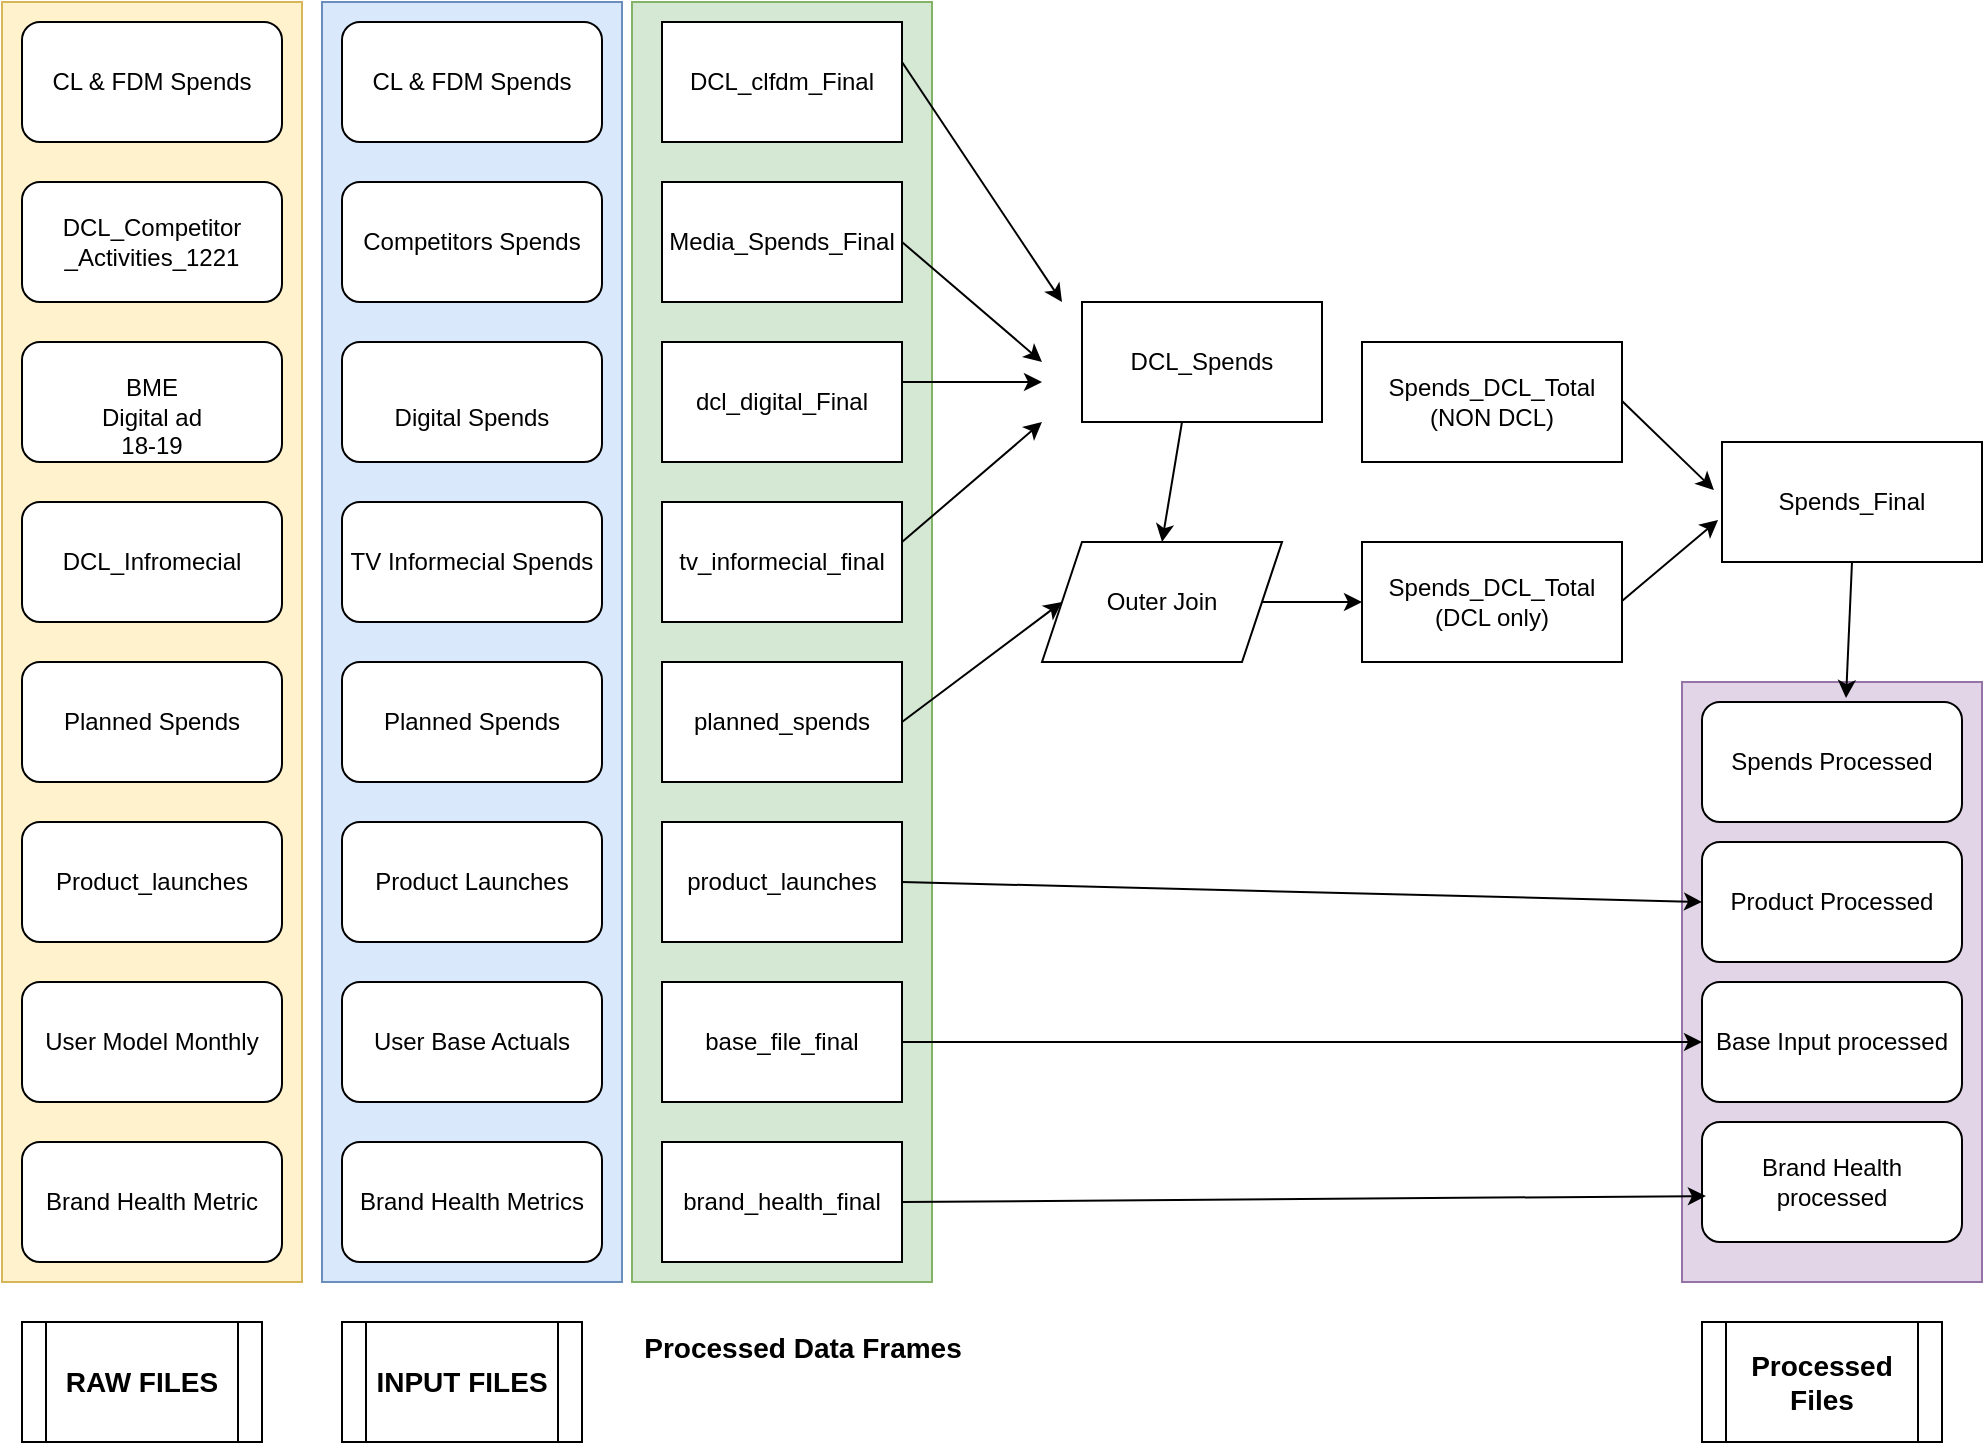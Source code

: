 <mxfile version="17.5.1" type="github">
  <diagram id="i9j07v5g3k-ooIdCJLPA" name="Page-1">
    <mxGraphModel dx="1440" dy="836" grid="1" gridSize="10" guides="1" tooltips="1" connect="1" arrows="1" fold="1" page="1" pageScale="2" pageWidth="850" pageHeight="1100" math="0" shadow="0">
      <root>
        <mxCell id="0" />
        <mxCell id="1" parent="0" />
        <mxCell id="6KyRZjtz5e4vfGwsw1wf-19" value="" style="rounded=0;whiteSpace=wrap;html=1;fillColor=#e1d5e7;strokeColor=#9673a6;" vertex="1" parent="1">
          <mxGeometry x="870" y="410" width="150" height="300" as="geometry" />
        </mxCell>
        <mxCell id="6KyRZjtz5e4vfGwsw1wf-9" value="" style="rounded=0;whiteSpace=wrap;html=1;fillColor=#dae8fc;strokeColor=#6c8ebf;" vertex="1" parent="1">
          <mxGeometry x="190" y="70" width="150" height="640" as="geometry" />
        </mxCell>
        <mxCell id="6KyRZjtz5e4vfGwsw1wf-10" value="" style="rounded=0;whiteSpace=wrap;html=1;fillColor=#d5e8d4;strokeColor=#82b366;" vertex="1" parent="1">
          <mxGeometry x="345" y="70" width="150" height="640" as="geometry" />
        </mxCell>
        <mxCell id="3AeFd26e3MOMKRz6KrFQ-24" value="DCL_Spends" style="rounded=0;whiteSpace=wrap;html=1;" parent="1" vertex="1">
          <mxGeometry x="570" y="220" width="120" height="60" as="geometry" />
        </mxCell>
        <mxCell id="3AeFd26e3MOMKRz6KrFQ-25" value="" style="endArrow=classic;html=1;rounded=0;" parent="1" edge="1">
          <mxGeometry width="50" height="50" relative="1" as="geometry">
            <mxPoint x="480" y="100" as="sourcePoint" />
            <mxPoint x="560" y="220" as="targetPoint" />
            <Array as="points" />
          </mxGeometry>
        </mxCell>
        <mxCell id="3AeFd26e3MOMKRz6KrFQ-26" value="" style="endArrow=classic;html=1;rounded=0;" parent="1" edge="1">
          <mxGeometry width="50" height="50" relative="1" as="geometry">
            <mxPoint x="480" y="190" as="sourcePoint" />
            <mxPoint x="550" y="250" as="targetPoint" />
            <Array as="points" />
          </mxGeometry>
        </mxCell>
        <mxCell id="3AeFd26e3MOMKRz6KrFQ-27" value="" style="endArrow=classic;html=1;rounded=0;" parent="1" edge="1">
          <mxGeometry width="50" height="50" relative="1" as="geometry">
            <mxPoint x="480" y="260" as="sourcePoint" />
            <mxPoint x="550" y="260" as="targetPoint" />
            <Array as="points" />
          </mxGeometry>
        </mxCell>
        <mxCell id="3AeFd26e3MOMKRz6KrFQ-28" value="" style="endArrow=classic;html=1;rounded=0;" parent="1" edge="1">
          <mxGeometry width="50" height="50" relative="1" as="geometry">
            <mxPoint x="480" y="340" as="sourcePoint" />
            <mxPoint x="550" y="280" as="targetPoint" />
            <Array as="points" />
          </mxGeometry>
        </mxCell>
        <mxCell id="3AeFd26e3MOMKRz6KrFQ-29" value="Outer Join" style="shape=parallelogram;perimeter=parallelogramPerimeter;whiteSpace=wrap;html=1;fixedSize=1;" parent="1" vertex="1">
          <mxGeometry x="550" y="340" width="120" height="60" as="geometry" />
        </mxCell>
        <mxCell id="3AeFd26e3MOMKRz6KrFQ-30" value="" style="endArrow=classic;html=1;rounded=0;exitX=1;exitY=0.5;exitDx=0;exitDy=0;entryX=0;entryY=0.5;entryDx=0;entryDy=0;" parent="1" source="3AeFd26e3MOMKRz6KrFQ-21" target="3AeFd26e3MOMKRz6KrFQ-29" edge="1">
          <mxGeometry width="50" height="50" relative="1" as="geometry">
            <mxPoint x="480" y="420" as="sourcePoint" />
            <mxPoint x="540" y="360" as="targetPoint" />
            <Array as="points" />
          </mxGeometry>
        </mxCell>
        <mxCell id="3AeFd26e3MOMKRz6KrFQ-31" value="" style="endArrow=classic;html=1;rounded=0;entryX=0.5;entryY=0;entryDx=0;entryDy=0;" parent="1" target="3AeFd26e3MOMKRz6KrFQ-29" edge="1">
          <mxGeometry width="50" height="50" relative="1" as="geometry">
            <mxPoint x="620" y="280" as="sourcePoint" />
            <mxPoint x="620" y="320" as="targetPoint" />
            <Array as="points" />
          </mxGeometry>
        </mxCell>
        <mxCell id="3AeFd26e3MOMKRz6KrFQ-32" value="" style="endArrow=classic;html=1;rounded=0;" parent="1" edge="1">
          <mxGeometry width="50" height="50" relative="1" as="geometry">
            <mxPoint x="660" y="370" as="sourcePoint" />
            <mxPoint x="710" y="370" as="targetPoint" />
            <Array as="points" />
          </mxGeometry>
        </mxCell>
        <mxCell id="3AeFd26e3MOMKRz6KrFQ-33" value="Spends_DCL_Total&lt;br&gt;(DCL only)" style="rounded=0;whiteSpace=wrap;html=1;" parent="1" vertex="1">
          <mxGeometry x="710" y="340" width="130" height="60" as="geometry" />
        </mxCell>
        <mxCell id="6KyRZjtz5e4vfGwsw1wf-2" value="Spends_DCL_Total&lt;br&gt;(NON DCL)" style="rounded=0;whiteSpace=wrap;html=1;" vertex="1" parent="1">
          <mxGeometry x="710" y="240" width="130" height="60" as="geometry" />
        </mxCell>
        <mxCell id="6KyRZjtz5e4vfGwsw1wf-3" value="Spends_Final" style="rounded=0;whiteSpace=wrap;html=1;" vertex="1" parent="1">
          <mxGeometry x="890" y="290" width="130" height="60" as="geometry" />
        </mxCell>
        <mxCell id="6KyRZjtz5e4vfGwsw1wf-4" value="" style="endArrow=classic;html=1;rounded=0;entryX=-0.031;entryY=0.4;entryDx=0;entryDy=0;entryPerimeter=0;" edge="1" parent="1" target="6KyRZjtz5e4vfGwsw1wf-3">
          <mxGeometry width="50" height="50" relative="1" as="geometry">
            <mxPoint x="840" y="269.5" as="sourcePoint" />
            <mxPoint x="890" y="269.5" as="targetPoint" />
            <Array as="points" />
          </mxGeometry>
        </mxCell>
        <mxCell id="6KyRZjtz5e4vfGwsw1wf-8" value="" style="rounded=0;whiteSpace=wrap;html=1;fillColor=#fff2cc;strokeColor=#d6b656;" vertex="1" parent="1">
          <mxGeometry x="30" y="70" width="150" height="640" as="geometry" />
        </mxCell>
        <mxCell id="6KyRZjtz5e4vfGwsw1wf-5" value="" style="endArrow=classic;html=1;rounded=0;entryX=-0.015;entryY=0.65;entryDx=0;entryDy=0;entryPerimeter=0;" edge="1" parent="1" target="6KyRZjtz5e4vfGwsw1wf-3">
          <mxGeometry width="50" height="50" relative="1" as="geometry">
            <mxPoint x="840" y="369.5" as="sourcePoint" />
            <mxPoint x="890" y="369.5" as="targetPoint" />
            <Array as="points" />
          </mxGeometry>
        </mxCell>
        <mxCell id="3AeFd26e3MOMKRz6KrFQ-1" value="CL &amp;amp; FDM Spends" style="rounded=1;whiteSpace=wrap;html=1;" parent="1" vertex="1">
          <mxGeometry x="40" y="80" width="130" height="60" as="geometry" />
        </mxCell>
        <mxCell id="3AeFd26e3MOMKRz6KrFQ-2" value="&lt;table border=&quot;0&quot; cellpadding=&quot;0&quot; cellspacing=&quot;0&quot; width=&quot;114&quot; style=&quot;border-collapse: collapse ; width: 86pt&quot;&gt;&lt;tbody&gt;&lt;tr style=&quot;height: 45.0pt&quot;&gt;  &lt;td height=&quot;60&quot; class=&quot;xl65&quot; width=&quot;114&quot; style=&quot;height: 45.0pt ; width: 86pt&quot;&gt;DCL_Competitor _Activities_1221&lt;/td&gt;&lt;/tr&gt;&lt;/tbody&gt;&lt;/table&gt;" style="rounded=1;whiteSpace=wrap;html=1;" parent="1" vertex="1">
          <mxGeometry x="40" y="160" width="130" height="60" as="geometry" />
        </mxCell>
        <mxCell id="3AeFd26e3MOMKRz6KrFQ-4" value="Brand Health Metric" style="rounded=1;whiteSpace=wrap;html=1;" parent="1" vertex="1">
          <mxGeometry x="40" y="640" width="130" height="60" as="geometry" />
        </mxCell>
        <mxCell id="3AeFd26e3MOMKRz6KrFQ-5" value="User Model Monthly" style="rounded=1;whiteSpace=wrap;html=1;" parent="1" vertex="1">
          <mxGeometry x="40" y="560" width="130" height="60" as="geometry" />
        </mxCell>
        <mxCell id="3AeFd26e3MOMKRz6KrFQ-6" value="Product_launches" style="rounded=1;whiteSpace=wrap;html=1;" parent="1" vertex="1">
          <mxGeometry x="40" y="480" width="130" height="60" as="geometry" />
        </mxCell>
        <mxCell id="3AeFd26e3MOMKRz6KrFQ-7" value="&lt;table border=&quot;0&quot; cellpadding=&quot;0&quot; cellspacing=&quot;0&quot; width=&quot;114&quot; style=&quot;border-collapse: collapse ; width: 86pt&quot;&gt;&lt;tbody&gt;&lt;tr style=&quot;height: 30.0pt&quot;&gt;&lt;br/&gt;  &lt;td height=&quot;40&quot; class=&quot;xl65&quot; width=&quot;114&quot; style=&quot;height: 30.0pt ; width: 86pt&quot;&gt;BME&lt;br/&gt;  Digital ad&lt;br&gt;18-19&lt;/td&gt;&lt;/tr&gt;&lt;/tbody&gt;&lt;/table&gt;" style="rounded=1;whiteSpace=wrap;html=1;" parent="1" vertex="1">
          <mxGeometry x="40" y="240" width="130" height="60" as="geometry" />
        </mxCell>
        <mxCell id="3AeFd26e3MOMKRz6KrFQ-8" value="DCL_Infromecial" style="rounded=1;whiteSpace=wrap;html=1;" parent="1" vertex="1">
          <mxGeometry x="40" y="320" width="130" height="60" as="geometry" />
        </mxCell>
        <mxCell id="3AeFd26e3MOMKRz6KrFQ-9" value="User Base Actuals" style="rounded=1;whiteSpace=wrap;html=1;" parent="1" vertex="1">
          <mxGeometry x="200" y="560" width="130" height="60" as="geometry" />
        </mxCell>
        <mxCell id="3AeFd26e3MOMKRz6KrFQ-10" value="Competitors Spends" style="rounded=1;whiteSpace=wrap;html=1;" parent="1" vertex="1">
          <mxGeometry x="200" y="160" width="130" height="60" as="geometry" />
        </mxCell>
        <mxCell id="3AeFd26e3MOMKRz6KrFQ-11" value="CL &amp;amp; FDM Spends" style="rounded=1;whiteSpace=wrap;html=1;" parent="1" vertex="1">
          <mxGeometry x="200" y="80" width="130" height="60" as="geometry" />
        </mxCell>
        <mxCell id="3AeFd26e3MOMKRz6KrFQ-12" value="&lt;br&gt;&lt;table border=&quot;0&quot; cellpadding=&quot;0&quot; cellspacing=&quot;0&quot; width=&quot;114&quot; style=&quot;border-collapse: collapse ; width: 86pt&quot;&gt;&lt;tbody&gt;&lt;tr style=&quot;height: 30.0pt&quot;&gt;  &lt;td height=&quot;40&quot; class=&quot;xl65&quot; width=&quot;114&quot; style=&quot;height: 30.0pt ; width: 86pt&quot;&gt;Digital Spends&lt;/td&gt;&lt;/tr&gt;&lt;/tbody&gt;&lt;/table&gt;" style="rounded=1;whiteSpace=wrap;html=1;" parent="1" vertex="1">
          <mxGeometry x="200" y="240" width="130" height="60" as="geometry" />
        </mxCell>
        <mxCell id="3AeFd26e3MOMKRz6KrFQ-13" value="TV Informecial Spends" style="rounded=1;whiteSpace=wrap;html=1;" parent="1" vertex="1">
          <mxGeometry x="200" y="320" width="130" height="60" as="geometry" />
        </mxCell>
        <mxCell id="3AeFd26e3MOMKRz6KrFQ-14" value="Planned Spends" style="rounded=1;whiteSpace=wrap;html=1;" parent="1" vertex="1">
          <mxGeometry x="40" y="400" width="130" height="60" as="geometry" />
        </mxCell>
        <mxCell id="3AeFd26e3MOMKRz6KrFQ-15" value="Planned Spends" style="rounded=1;whiteSpace=wrap;html=1;" parent="1" vertex="1">
          <mxGeometry x="200" y="400" width="130" height="60" as="geometry" />
        </mxCell>
        <mxCell id="3AeFd26e3MOMKRz6KrFQ-16" value="Brand Health Metrics" style="rounded=1;whiteSpace=wrap;html=1;" parent="1" vertex="1">
          <mxGeometry x="200" y="640" width="130" height="60" as="geometry" />
        </mxCell>
        <mxCell id="3AeFd26e3MOMKRz6KrFQ-17" value="Product Launches" style="rounded=1;whiteSpace=wrap;html=1;" parent="1" vertex="1">
          <mxGeometry x="200" y="480" width="130" height="60" as="geometry" />
        </mxCell>
        <mxCell id="3AeFd26e3MOMKRz6KrFQ-18" value="base_file_final" style="rounded=0;whiteSpace=wrap;html=1;" parent="1" vertex="1">
          <mxGeometry x="360" y="560" width="120" height="60" as="geometry" />
        </mxCell>
        <mxCell id="3AeFd26e3MOMKRz6KrFQ-19" value="Media_Spends_Final" style="rounded=0;whiteSpace=wrap;html=1;" parent="1" vertex="1">
          <mxGeometry x="360" y="160" width="120" height="60" as="geometry" />
        </mxCell>
        <mxCell id="3AeFd26e3MOMKRz6KrFQ-20" value="DCL_clfdm_Final" style="rounded=0;whiteSpace=wrap;html=1;" parent="1" vertex="1">
          <mxGeometry x="360" y="80" width="120" height="60" as="geometry" />
        </mxCell>
        <mxCell id="3AeFd26e3MOMKRz6KrFQ-21" value="planned_spends" style="rounded=0;whiteSpace=wrap;html=1;" parent="1" vertex="1">
          <mxGeometry x="360" y="400" width="120" height="60" as="geometry" />
        </mxCell>
        <mxCell id="3AeFd26e3MOMKRz6KrFQ-22" value="tv_informecial_final" style="rounded=0;whiteSpace=wrap;html=1;" parent="1" vertex="1">
          <mxGeometry x="360" y="320" width="120" height="60" as="geometry" />
        </mxCell>
        <mxCell id="3AeFd26e3MOMKRz6KrFQ-23" value="dcl_digital_Final" style="rounded=0;whiteSpace=wrap;html=1;" parent="1" vertex="1">
          <mxGeometry x="360" y="240" width="120" height="60" as="geometry" />
        </mxCell>
        <mxCell id="6KyRZjtz5e4vfGwsw1wf-6" value="product_launches" style="rounded=0;whiteSpace=wrap;html=1;" vertex="1" parent="1">
          <mxGeometry x="360" y="480" width="120" height="60" as="geometry" />
        </mxCell>
        <mxCell id="6KyRZjtz5e4vfGwsw1wf-7" value="brand_health_final" style="rounded=0;whiteSpace=wrap;html=1;" vertex="1" parent="1">
          <mxGeometry x="360" y="640" width="120" height="60" as="geometry" />
        </mxCell>
        <mxCell id="6KyRZjtz5e4vfGwsw1wf-11" value="&lt;font style=&quot;font-size: 14px&quot;&gt;&lt;b&gt;RAW FILES&lt;/b&gt;&lt;/font&gt;" style="shape=process;whiteSpace=wrap;html=1;backgroundOutline=1;" vertex="1" parent="1">
          <mxGeometry x="40" y="730" width="120" height="60" as="geometry" />
        </mxCell>
        <mxCell id="6KyRZjtz5e4vfGwsw1wf-12" value="&lt;font style=&quot;font-size: 14px&quot;&gt;&lt;b&gt;INPUT FILES&lt;/b&gt;&lt;/font&gt;" style="shape=process;whiteSpace=wrap;html=1;backgroundOutline=1;" vertex="1" parent="1">
          <mxGeometry x="200" y="730" width="120" height="60" as="geometry" />
        </mxCell>
        <mxCell id="6KyRZjtz5e4vfGwsw1wf-14" value="&lt;span style=&quot;font-size: 14px&quot;&gt;&lt;b&gt;Processed Files&lt;br&gt;&lt;/b&gt;&lt;/span&gt;" style="shape=process;whiteSpace=wrap;html=1;backgroundOutline=1;" vertex="1" parent="1">
          <mxGeometry x="880" y="730" width="120" height="60" as="geometry" />
        </mxCell>
        <mxCell id="6KyRZjtz5e4vfGwsw1wf-15" value="Base Input processed" style="rounded=1;whiteSpace=wrap;html=1;" vertex="1" parent="1">
          <mxGeometry x="880" y="560" width="130" height="60" as="geometry" />
        </mxCell>
        <mxCell id="6KyRZjtz5e4vfGwsw1wf-16" value="Product Processed" style="rounded=1;whiteSpace=wrap;html=1;" vertex="1" parent="1">
          <mxGeometry x="880" y="490" width="130" height="60" as="geometry" />
        </mxCell>
        <mxCell id="6KyRZjtz5e4vfGwsw1wf-17" value="Brand Health processed" style="rounded=1;whiteSpace=wrap;html=1;" vertex="1" parent="1">
          <mxGeometry x="880" y="630" width="130" height="60" as="geometry" />
        </mxCell>
        <mxCell id="6KyRZjtz5e4vfGwsw1wf-18" value="Spends Processed" style="rounded=1;whiteSpace=wrap;html=1;" vertex="1" parent="1">
          <mxGeometry x="880" y="420" width="130" height="60" as="geometry" />
        </mxCell>
        <mxCell id="6KyRZjtz5e4vfGwsw1wf-20" value="" style="endArrow=classic;html=1;rounded=0;entryX=0.554;entryY=-0.033;entryDx=0;entryDy=0;exitX=0.5;exitY=1;exitDx=0;exitDy=0;entryPerimeter=0;" edge="1" parent="1" source="6KyRZjtz5e4vfGwsw1wf-3" target="6KyRZjtz5e4vfGwsw1wf-18">
          <mxGeometry width="50" height="50" relative="1" as="geometry">
            <mxPoint x="940" y="350" as="sourcePoint" />
            <mxPoint x="985.97" y="394.5" as="targetPoint" />
            <Array as="points" />
          </mxGeometry>
        </mxCell>
        <mxCell id="6KyRZjtz5e4vfGwsw1wf-21" value="" style="endArrow=classic;html=1;rounded=0;entryX=0;entryY=0.5;entryDx=0;entryDy=0;exitX=1;exitY=0.5;exitDx=0;exitDy=0;" edge="1" parent="1" source="3AeFd26e3MOMKRz6KrFQ-18" target="6KyRZjtz5e4vfGwsw1wf-15">
          <mxGeometry width="50" height="50" relative="1" as="geometry">
            <mxPoint x="470" y="595.5" as="sourcePoint" />
            <mxPoint x="515.97" y="640" as="targetPoint" />
            <Array as="points" />
          </mxGeometry>
        </mxCell>
        <mxCell id="6KyRZjtz5e4vfGwsw1wf-22" value="" style="endArrow=classic;html=1;rounded=0;entryX=0.015;entryY=0.617;entryDx=0;entryDy=0;entryPerimeter=0;exitX=1;exitY=0.5;exitDx=0;exitDy=0;" edge="1" parent="1" source="6KyRZjtz5e4vfGwsw1wf-7" target="6KyRZjtz5e4vfGwsw1wf-17">
          <mxGeometry width="50" height="50" relative="1" as="geometry">
            <mxPoint x="470" y="667" as="sourcePoint" />
            <mxPoint x="515.97" y="714.5" as="targetPoint" />
            <Array as="points" />
          </mxGeometry>
        </mxCell>
        <mxCell id="6KyRZjtz5e4vfGwsw1wf-23" value="" style="endArrow=classic;html=1;rounded=0;entryX=0;entryY=0.5;entryDx=0;entryDy=0;exitX=1;exitY=0.5;exitDx=0;exitDy=0;" edge="1" parent="1" source="6KyRZjtz5e4vfGwsw1wf-6" target="6KyRZjtz5e4vfGwsw1wf-16">
          <mxGeometry width="50" height="50" relative="1" as="geometry">
            <mxPoint x="470" y="505.5" as="sourcePoint" />
            <mxPoint x="880" y="500" as="targetPoint" />
            <Array as="points" />
          </mxGeometry>
        </mxCell>
        <mxCell id="6KyRZjtz5e4vfGwsw1wf-25" value="&lt;span style=&quot;font-size: 14px&quot;&gt;Processed Data Frames&lt;/span&gt;" style="text;strokeColor=none;fillColor=none;html=1;fontSize=24;fontStyle=1;verticalAlign=middle;align=center;" vertex="1" parent="1">
          <mxGeometry x="380" y="720" width="100" height="40" as="geometry" />
        </mxCell>
      </root>
    </mxGraphModel>
  </diagram>
</mxfile>
